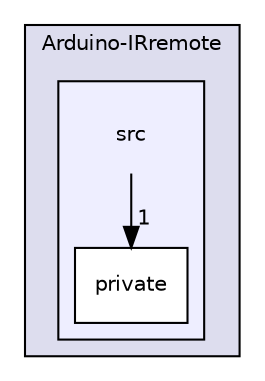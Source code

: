 digraph "lib/Arduino-IRremote/src" {
  compound=true
  node [ fontsize="10", fontname="Helvetica"];
  edge [ labelfontsize="10", labelfontname="Helvetica"];
  subgraph clusterdir_68d3614a5c655cc1084e46e96220bcc7 {
    graph [ bgcolor="#ddddee", pencolor="black", label="Arduino-IRremote" fontname="Helvetica", fontsize="10", URL="dir_68d3614a5c655cc1084e46e96220bcc7.html"]
  subgraph clusterdir_86452b9b23b6458ad2595ea5f184aea6 {
    graph [ bgcolor="#eeeeff", pencolor="black", label="" URL="dir_86452b9b23b6458ad2595ea5f184aea6.html"];
    dir_86452b9b23b6458ad2595ea5f184aea6 [shape=plaintext label="src"];
  dir_fbac5eab85237f23798fd10b4e78cb45 [shape=box label="private" fillcolor="white" style="filled" URL="dir_fbac5eab85237f23798fd10b4e78cb45.html"];
  }
  }
  dir_86452b9b23b6458ad2595ea5f184aea6->dir_fbac5eab85237f23798fd10b4e78cb45 [headlabel="1", labeldistance=1.5 headhref="dir_000031_000032.html"];
}

